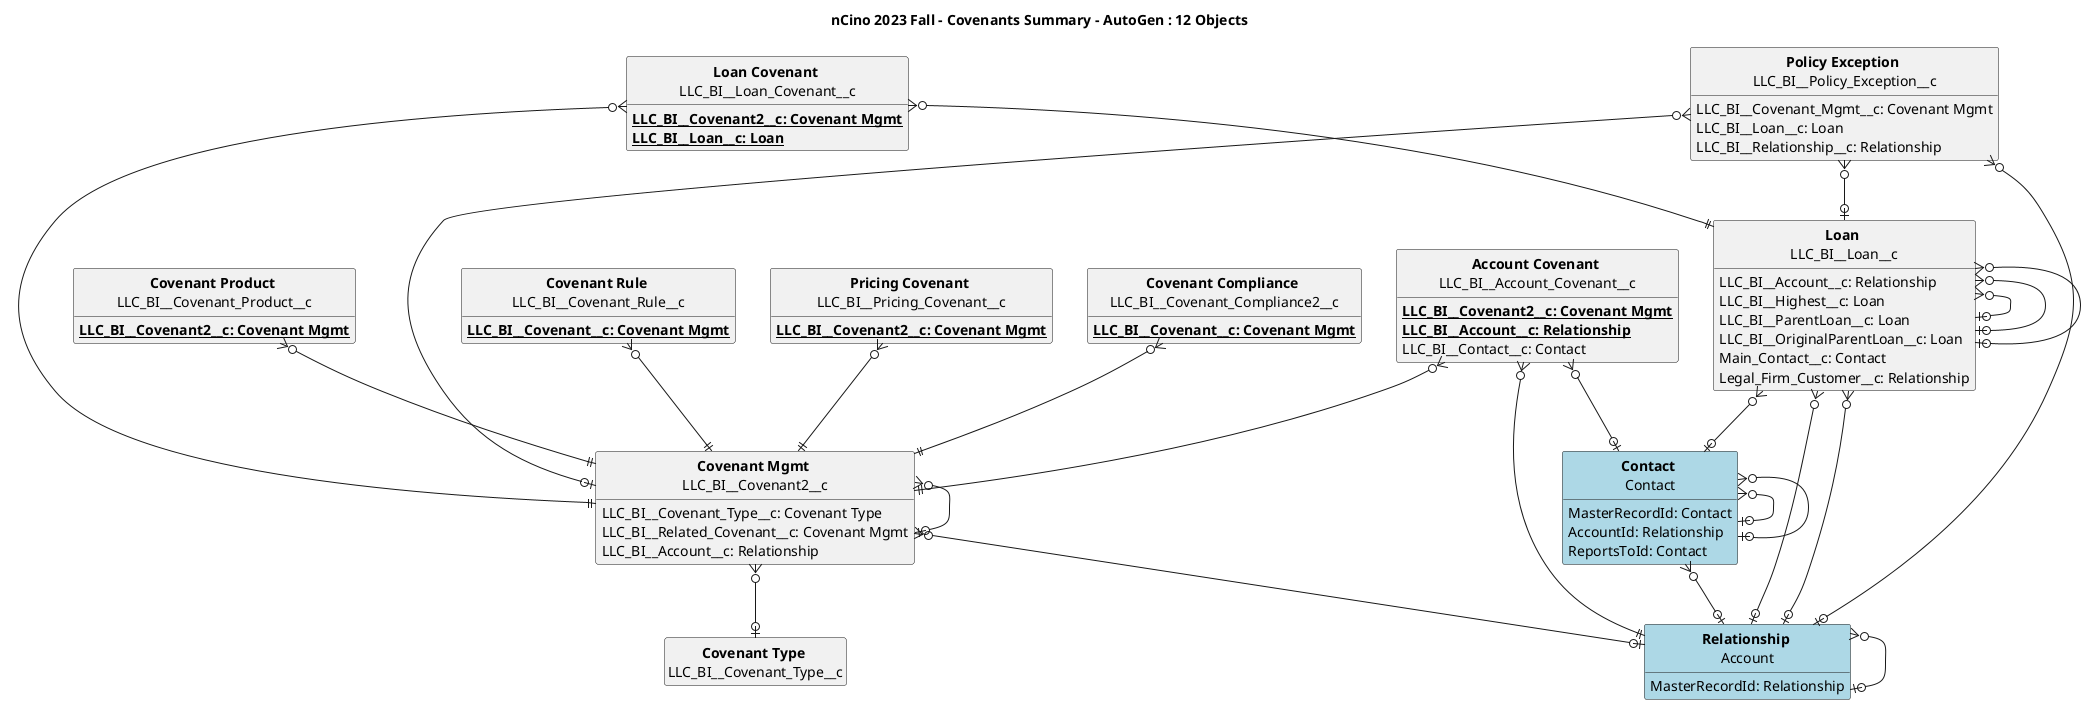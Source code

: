 @startuml
'https://plantuml.com/class-diagram

title nCino 2023 Fall - Covenants Summary - AutoGen : 12 Objects

'skinparam classBorderThickness 0

hide circle
hide empty methods
hide empty fields


entity CovenantRule as "<b>Covenant Rule</b> \nLLC_BI__Covenant_Rule__c"  {
<u><b>LLC_BI__Covenant__c: Covenant Mgmt</b></u>
}
entity CovenantType as "<b>Covenant Type</b> \nLLC_BI__Covenant_Type__c"  {
}
entity CovenantProduct as "<b>Covenant Product</b> \nLLC_BI__Covenant_Product__c"  {
<u><b>LLC_BI__Covenant2__c: Covenant Mgmt</b></u>
}
entity CovenantMgmt as "<b>Covenant Mgmt</b> \nLLC_BI__Covenant2__c"  {
LLC_BI__Covenant_Type__c: Covenant Type
LLC_BI__Related_Covenant__c: Covenant Mgmt
LLC_BI__Account__c: Relationship
}
entity LoanCovenant as "<b>Loan Covenant</b> \nLLC_BI__Loan_Covenant__c"  {
<u><b>LLC_BI__Covenant2__c: Covenant Mgmt</b></u>
<u><b>LLC_BI__Loan__c: Loan</b></u>
}
entity Loan as "<b>Loan</b> \nLLC_BI__Loan__c"  {
LLC_BI__Account__c: Relationship
LLC_BI__Highest__c: Loan
LLC_BI__ParentLoan__c: Loan
LLC_BI__OriginalParentLoan__c: Loan
Main_Contact__c: Contact
Legal_Firm_Customer__c: Relationship
}
entity PolicyException as "<b>Policy Exception</b> \nLLC_BI__Policy_Exception__c"  {
LLC_BI__Covenant_Mgmt__c: Covenant Mgmt
LLC_BI__Loan__c: Loan
LLC_BI__Relationship__c: Relationship
}
entity PricingCovenant as "<b>Pricing Covenant</b> \nLLC_BI__Pricing_Covenant__c"  {
<u><b>LLC_BI__Covenant2__c: Covenant Mgmt</b></u>
}
entity Relationship as "<b>Relationship</b> \nAccount" #lightblue {
MasterRecordId: Relationship
}
entity CovenantCompliance as "<b>Covenant Compliance</b> \nLLC_BI__Covenant_Compliance2__c"  {
<u><b>LLC_BI__Covenant__c: Covenant Mgmt</b></u>
}
entity AccountCovenant as "<b>Account Covenant</b> \nLLC_BI__Account_Covenant__c"  {
<u><b>LLC_BI__Covenant2__c: Covenant Mgmt</b></u>
<u><b>LLC_BI__Account__c: Relationship</b></u>
LLC_BI__Contact__c: Contact
}
entity Contact as "<b>Contact</b> \nContact" #lightblue {
MasterRecordId: Contact
AccountId: Relationship
ReportsToId: Contact
}

CovenantRule }o--|| CovenantMgmt
Relationship }o--o| Relationship
PricingCovenant }o--|| CovenantMgmt
CovenantMgmt }o--o| CovenantType
CovenantMgmt }o--o| CovenantMgmt
CovenantMgmt }o--o| Relationship
CovenantProduct }o--|| CovenantMgmt
PolicyException }o--o| CovenantMgmt
PolicyException }o--o| Loan
PolicyException }o--o| Relationship
Loan }o--o| Relationship
Loan }o--o| Loan
Loan }o--o| Loan
Loan }o--o| Loan
Loan }o--o| Contact
Loan }o--o| Relationship
LoanCovenant }o--|| CovenantMgmt
LoanCovenant }o--|| Loan
CovenantCompliance }o--|| CovenantMgmt
AccountCovenant }o--|| CovenantMgmt
AccountCovenant }o--|| Relationship
AccountCovenant }o--o| Contact
Contact }o--o| Contact
Contact }o--o| Relationship
Contact }o--o| Contact

@enduml
